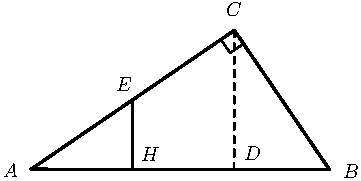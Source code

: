 import graph; size(6cm); real lsf=0.5; pen dps=linewidth(0.7)+fontsize(10); defaultpen(dps); pen ds=black; real xmin=-9.784292000310874,xmax=6.161371199814229,ymin=-4.102984039271593,ymax=7.278726089439628; 
pair C=(-1.,2.5), A=(-3.490807082368648,0.7987019508297553), B=(0.16612466066894593,0.7927203348434031), D=(-1.0027894572008336,0.7946323189506904), H=(-2.246798269784741,0.7966671348902229); 
draw((-1.1644998534242768,2.3876415272380807)--(-1.0521413806623576,2.223141673813804)--(-0.8876415272380809,2.3355001465757232)--C--cycle,linewidth(0.8)); 
draw(C--A,linewidth(1.2)); draw(A--B,linewidth(1.2)); draw(C--B,linewidth(1.2)); draw(C--D,linewidth(0.8)+linetype("4 4")); draw((-2.245403541184324,1.6493509754148776)--H,linewidth(0.8)); 
dot(C,linewidth(1.pt)+ds); label("$C$",(-1.1353192044832985,2.644341643466866),NE*lsf); dot(A,linewidth(1.pt)+ds); label("$A$",(-3.8680565373669293,0.6722631558188819),NE*lsf); dot(B,linewidth(1.pt)+ds); label("$B$",(0.3014808365173734,0.6581768809071106),NE*lsf); dot((-2.245403541184324,1.6493509754148776),linewidth(1.pt)+ds); label("$E$",(-2.4735153211015715,1.7287337742017304),NE*lsf); dot(D,linewidth(1.pt)+ds); label("$D$",(-0.9099388058949578,0.8835572794954516),NE*lsf); dot(H,linewidth(1.pt)+ds); label("$H$",(-2.177703547954374,0.8694710045836802),NE*lsf); 
clip((xmin,ymin)--(xmin,ymax)--(xmax,ymax)--(xmax,ymin)--cycle); 